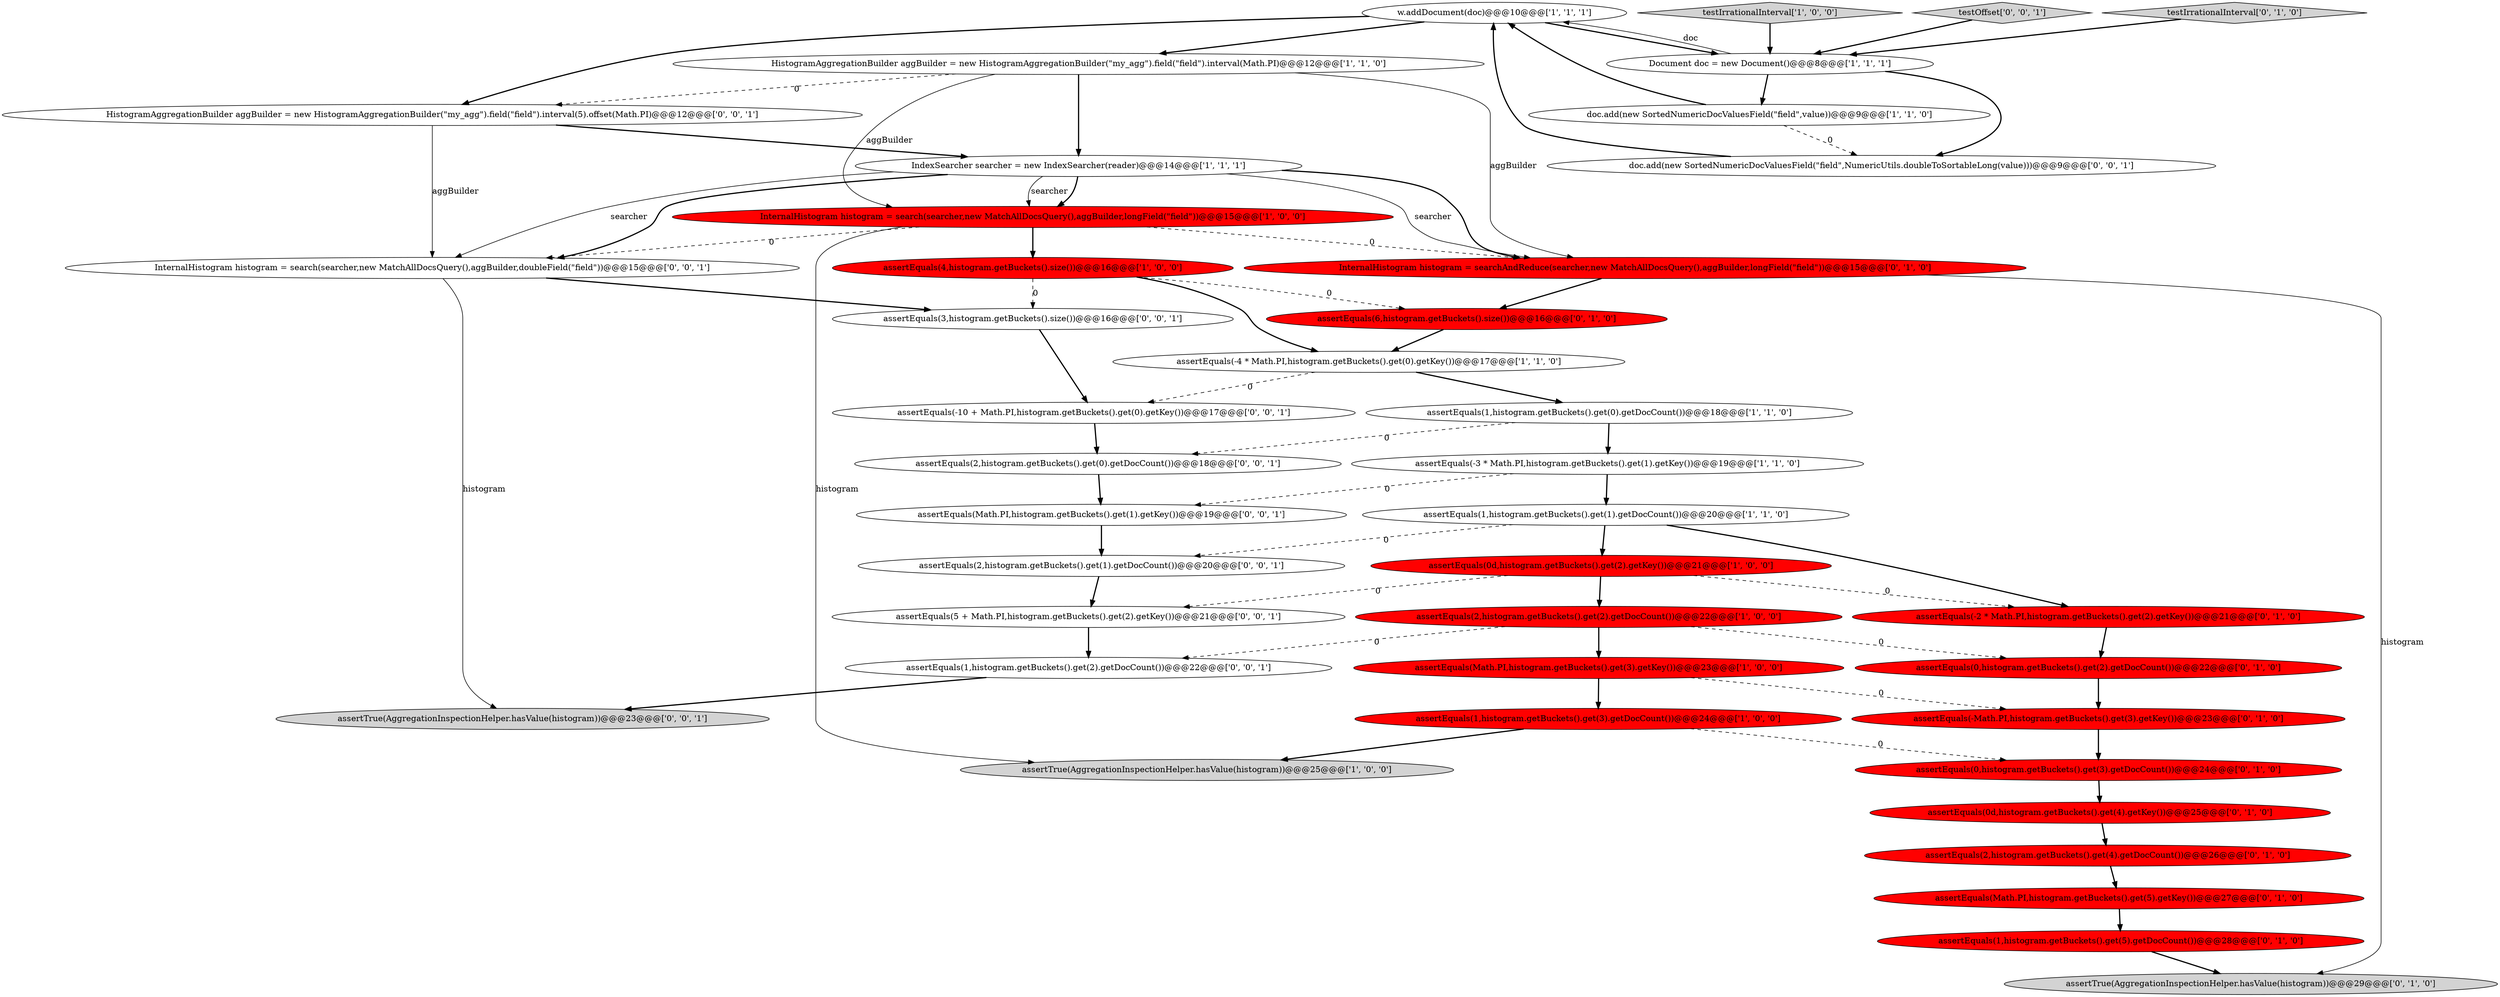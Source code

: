 digraph {
24 [style = filled, label = "assertEquals(-Math.PI,histogram.getBuckets().get(3).getKey())@@@23@@@['0', '1', '0']", fillcolor = red, shape = ellipse image = "AAA1AAABBB2BBB"];
26 [style = filled, label = "testIrrationalInterval['0', '1', '0']", fillcolor = lightgray, shape = diamond image = "AAA0AAABBB2BBB"];
4 [style = filled, label = "assertEquals(4,histogram.getBuckets().size())@@@16@@@['1', '0', '0']", fillcolor = red, shape = ellipse image = "AAA1AAABBB1BBB"];
23 [style = filled, label = "assertEquals(0,histogram.getBuckets().get(2).getDocCount())@@@22@@@['0', '1', '0']", fillcolor = red, shape = ellipse image = "AAA1AAABBB2BBB"];
35 [style = filled, label = "testOffset['0', '0', '1']", fillcolor = lightgray, shape = diamond image = "AAA0AAABBB3BBB"];
12 [style = filled, label = "InternalHistogram histogram = search(searcher,new MatchAllDocsQuery(),aggBuilder,longField(\"field\"))@@@15@@@['1', '0', '0']", fillcolor = red, shape = ellipse image = "AAA1AAABBB1BBB"];
14 [style = filled, label = "assertEquals(1,histogram.getBuckets().get(1).getDocCount())@@@20@@@['1', '1', '0']", fillcolor = white, shape = ellipse image = "AAA0AAABBB1BBB"];
30 [style = filled, label = "InternalHistogram histogram = search(searcher,new MatchAllDocsQuery(),aggBuilder,doubleField(\"field\"))@@@15@@@['0', '0', '1']", fillcolor = white, shape = ellipse image = "AAA0AAABBB3BBB"];
11 [style = filled, label = "IndexSearcher searcher = new IndexSearcher(reader)@@@14@@@['1', '1', '1']", fillcolor = white, shape = ellipse image = "AAA0AAABBB1BBB"];
19 [style = filled, label = "assertTrue(AggregationInspectionHelper.hasValue(histogram))@@@29@@@['0', '1', '0']", fillcolor = lightgray, shape = ellipse image = "AAA0AAABBB2BBB"];
9 [style = filled, label = "assertEquals(1,histogram.getBuckets().get(0).getDocCount())@@@18@@@['1', '1', '0']", fillcolor = white, shape = ellipse image = "AAA0AAABBB1BBB"];
34 [style = filled, label = "assertEquals(1,histogram.getBuckets().get(2).getDocCount())@@@22@@@['0', '0', '1']", fillcolor = white, shape = ellipse image = "AAA0AAABBB3BBB"];
39 [style = filled, label = "assertEquals(5 + Math.PI,histogram.getBuckets().get(2).getKey())@@@21@@@['0', '0', '1']", fillcolor = white, shape = ellipse image = "AAA0AAABBB3BBB"];
28 [style = filled, label = "assertEquals(0d,histogram.getBuckets().get(4).getKey())@@@25@@@['0', '1', '0']", fillcolor = red, shape = ellipse image = "AAA1AAABBB2BBB"];
38 [style = filled, label = "doc.add(new SortedNumericDocValuesField(\"field\",NumericUtils.doubleToSortableLong(value)))@@@9@@@['0', '0', '1']", fillcolor = white, shape = ellipse image = "AAA0AAABBB3BBB"];
25 [style = filled, label = "assertEquals(6,histogram.getBuckets().size())@@@16@@@['0', '1', '0']", fillcolor = red, shape = ellipse image = "AAA1AAABBB2BBB"];
10 [style = filled, label = "assertEquals(0d,histogram.getBuckets().get(2).getKey())@@@21@@@['1', '0', '0']", fillcolor = red, shape = ellipse image = "AAA1AAABBB1BBB"];
33 [style = filled, label = "assertEquals(-10 + Math.PI,histogram.getBuckets().get(0).getKey())@@@17@@@['0', '0', '1']", fillcolor = white, shape = ellipse image = "AAA0AAABBB3BBB"];
27 [style = filled, label = "assertEquals(-2 * Math.PI,histogram.getBuckets().get(2).getKey())@@@21@@@['0', '1', '0']", fillcolor = red, shape = ellipse image = "AAA1AAABBB2BBB"];
3 [style = filled, label = "assertTrue(AggregationInspectionHelper.hasValue(histogram))@@@25@@@['1', '0', '0']", fillcolor = lightgray, shape = ellipse image = "AAA0AAABBB1BBB"];
15 [style = filled, label = "doc.add(new SortedNumericDocValuesField(\"field\",value))@@@9@@@['1', '1', '0']", fillcolor = white, shape = ellipse image = "AAA0AAABBB1BBB"];
20 [style = filled, label = "assertEquals(1,histogram.getBuckets().get(5).getDocCount())@@@28@@@['0', '1', '0']", fillcolor = red, shape = ellipse image = "AAA1AAABBB2BBB"];
8 [style = filled, label = "testIrrationalInterval['1', '0', '0']", fillcolor = lightgray, shape = diamond image = "AAA0AAABBB1BBB"];
7 [style = filled, label = "assertEquals(-4 * Math.PI,histogram.getBuckets().get(0).getKey())@@@17@@@['1', '1', '0']", fillcolor = white, shape = ellipse image = "AAA0AAABBB1BBB"];
2 [style = filled, label = "assertEquals(1,histogram.getBuckets().get(3).getDocCount())@@@24@@@['1', '0', '0']", fillcolor = red, shape = ellipse image = "AAA1AAABBB1BBB"];
36 [style = filled, label = "assertEquals(2,histogram.getBuckets().get(1).getDocCount())@@@20@@@['0', '0', '1']", fillcolor = white, shape = ellipse image = "AAA0AAABBB3BBB"];
18 [style = filled, label = "assertEquals(2,histogram.getBuckets().get(4).getDocCount())@@@26@@@['0', '1', '0']", fillcolor = red, shape = ellipse image = "AAA1AAABBB2BBB"];
13 [style = filled, label = "HistogramAggregationBuilder aggBuilder = new HistogramAggregationBuilder(\"my_agg\").field(\"field\").interval(Math.PI)@@@12@@@['1', '1', '0']", fillcolor = white, shape = ellipse image = "AAA0AAABBB1BBB"];
29 [style = filled, label = "assertEquals(3,histogram.getBuckets().size())@@@16@@@['0', '0', '1']", fillcolor = white, shape = ellipse image = "AAA0AAABBB3BBB"];
0 [style = filled, label = "Document doc = new Document()@@@8@@@['1', '1', '1']", fillcolor = white, shape = ellipse image = "AAA0AAABBB1BBB"];
22 [style = filled, label = "assertEquals(0,histogram.getBuckets().get(3).getDocCount())@@@24@@@['0', '1', '0']", fillcolor = red, shape = ellipse image = "AAA1AAABBB2BBB"];
17 [style = filled, label = "InternalHistogram histogram = searchAndReduce(searcher,new MatchAllDocsQuery(),aggBuilder,longField(\"field\"))@@@15@@@['0', '1', '0']", fillcolor = red, shape = ellipse image = "AAA1AAABBB2BBB"];
21 [style = filled, label = "assertEquals(Math.PI,histogram.getBuckets().get(5).getKey())@@@27@@@['0', '1', '0']", fillcolor = red, shape = ellipse image = "AAA1AAABBB2BBB"];
31 [style = filled, label = "HistogramAggregationBuilder aggBuilder = new HistogramAggregationBuilder(\"my_agg\").field(\"field\").interval(5).offset(Math.PI)@@@12@@@['0', '0', '1']", fillcolor = white, shape = ellipse image = "AAA0AAABBB3BBB"];
5 [style = filled, label = "assertEquals(2,histogram.getBuckets().get(2).getDocCount())@@@22@@@['1', '0', '0']", fillcolor = red, shape = ellipse image = "AAA1AAABBB1BBB"];
16 [style = filled, label = "assertEquals(Math.PI,histogram.getBuckets().get(3).getKey())@@@23@@@['1', '0', '0']", fillcolor = red, shape = ellipse image = "AAA1AAABBB1BBB"];
37 [style = filled, label = "assertEquals(2,histogram.getBuckets().get(0).getDocCount())@@@18@@@['0', '0', '1']", fillcolor = white, shape = ellipse image = "AAA0AAABBB3BBB"];
1 [style = filled, label = "w.addDocument(doc)@@@10@@@['1', '1', '1']", fillcolor = white, shape = ellipse image = "AAA0AAABBB1BBB"];
32 [style = filled, label = "assertEquals(Math.PI,histogram.getBuckets().get(1).getKey())@@@19@@@['0', '0', '1']", fillcolor = white, shape = ellipse image = "AAA0AAABBB3BBB"];
6 [style = filled, label = "assertEquals(-3 * Math.PI,histogram.getBuckets().get(1).getKey())@@@19@@@['1', '1', '0']", fillcolor = white, shape = ellipse image = "AAA0AAABBB1BBB"];
40 [style = filled, label = "assertTrue(AggregationInspectionHelper.hasValue(histogram))@@@23@@@['0', '0', '1']", fillcolor = lightgray, shape = ellipse image = "AAA0AAABBB3BBB"];
17->25 [style = bold, label=""];
28->18 [style = bold, label=""];
12->3 [style = solid, label="histogram"];
34->40 [style = bold, label=""];
10->39 [style = dashed, label="0"];
16->24 [style = dashed, label="0"];
5->23 [style = dashed, label="0"];
39->34 [style = bold, label=""];
2->3 [style = bold, label=""];
6->32 [style = dashed, label="0"];
13->17 [style = solid, label="aggBuilder"];
14->10 [style = bold, label=""];
12->17 [style = dashed, label="0"];
11->12 [style = bold, label=""];
22->28 [style = bold, label=""];
11->12 [style = solid, label="searcher"];
1->0 [style = bold, label=""];
11->30 [style = solid, label="searcher"];
12->30 [style = dashed, label="0"];
16->2 [style = bold, label=""];
10->27 [style = dashed, label="0"];
14->36 [style = dashed, label="0"];
25->7 [style = bold, label=""];
24->22 [style = bold, label=""];
13->11 [style = bold, label=""];
1->13 [style = bold, label=""];
30->29 [style = bold, label=""];
0->15 [style = bold, label=""];
4->7 [style = bold, label=""];
31->11 [style = bold, label=""];
0->38 [style = bold, label=""];
9->6 [style = bold, label=""];
38->1 [style = bold, label=""];
36->39 [style = bold, label=""];
9->37 [style = dashed, label="0"];
5->34 [style = dashed, label="0"];
6->14 [style = bold, label=""];
7->9 [style = bold, label=""];
5->16 [style = bold, label=""];
8->0 [style = bold, label=""];
17->19 [style = solid, label="histogram"];
4->25 [style = dashed, label="0"];
26->0 [style = bold, label=""];
23->24 [style = bold, label=""];
29->33 [style = bold, label=""];
35->0 [style = bold, label=""];
0->1 [style = solid, label="doc"];
21->20 [style = bold, label=""];
10->5 [style = bold, label=""];
13->31 [style = dashed, label="0"];
12->4 [style = bold, label=""];
31->30 [style = solid, label="aggBuilder"];
37->32 [style = bold, label=""];
13->12 [style = solid, label="aggBuilder"];
32->36 [style = bold, label=""];
11->17 [style = bold, label=""];
15->38 [style = dashed, label="0"];
27->23 [style = bold, label=""];
14->27 [style = bold, label=""];
11->17 [style = solid, label="searcher"];
18->21 [style = bold, label=""];
4->29 [style = dashed, label="0"];
7->33 [style = dashed, label="0"];
1->31 [style = bold, label=""];
20->19 [style = bold, label=""];
33->37 [style = bold, label=""];
2->22 [style = dashed, label="0"];
11->30 [style = bold, label=""];
30->40 [style = solid, label="histogram"];
15->1 [style = bold, label=""];
}

